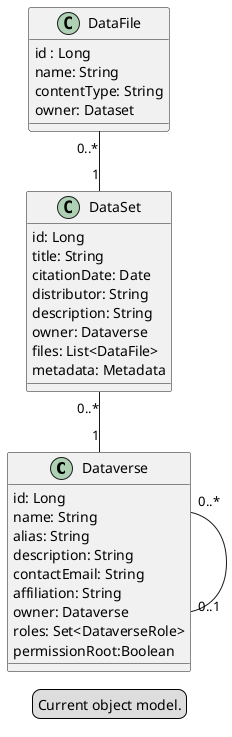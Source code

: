 @startuml

class Dataverse {
	id: Long
	name: String
	alias: String
	description: String
	contactEmail: String
	affiliation: String
	owner: Dataverse
	roles: Set<DataverseRole>
	permissionRoot:Boolean
}

class DataSet {
	id: Long
	title: String
	citationDate: Date
	distributor: String
	description: String
	owner: Dataverse
	files: List<DataFile>
	metadata: Metadata
}

class DataFile {
	id : Long
	name: String
	contentType: String
	owner: Dataset
}

Dataverse "0..*" -- "0..1" Dataverse 
DataSet "0..*" -- "1" Dataverse
DataFile "0..*" -- "1" DataSet

legend center
Current object model.
endlegend

@enduml